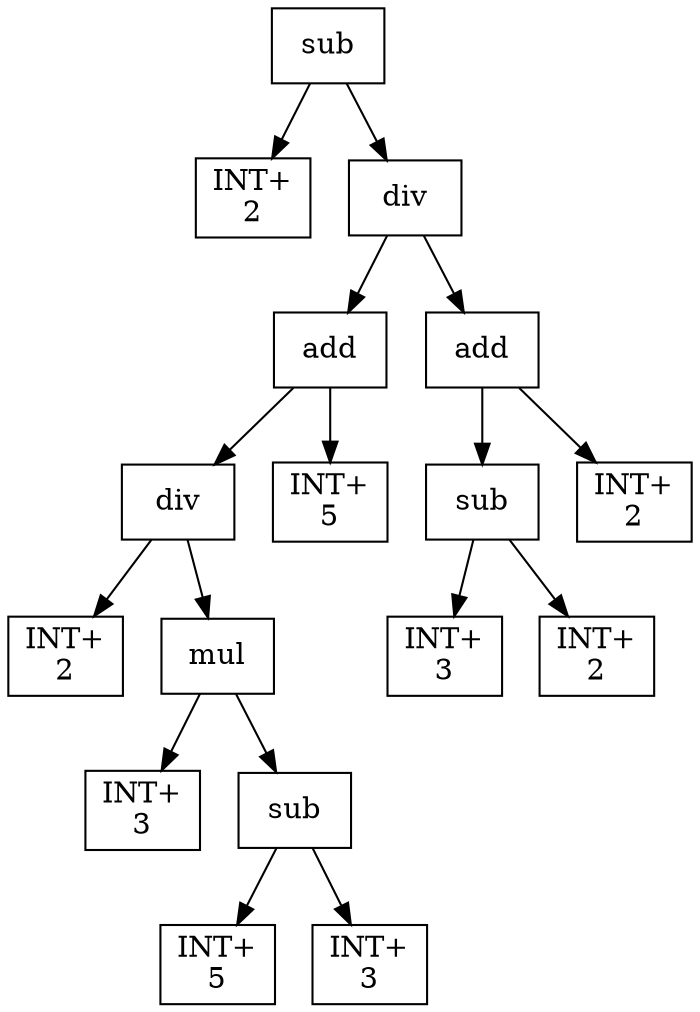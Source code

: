 digraph expr {
  node [shape=box];
  n1 [label="sub"];
  n2 [label="INT+\n2"];
  n3 [label="div"];
  n4 [label="add"];
  n5 [label="div"];
  n6 [label="INT+\n2"];
  n7 [label="mul"];
  n8 [label="INT+\n3"];
  n9 [label="sub"];
  n10 [label="INT+\n5"];
  n11 [label="INT+\n3"];
  n9 -> n10;
  n9 -> n11;
  n7 -> n8;
  n7 -> n9;
  n5 -> n6;
  n5 -> n7;
  n12 [label="INT+\n5"];
  n4 -> n5;
  n4 -> n12;
  n13 [label="add"];
  n14 [label="sub"];
  n15 [label="INT+\n3"];
  n16 [label="INT+\n2"];
  n14 -> n15;
  n14 -> n16;
  n17 [label="INT+\n2"];
  n13 -> n14;
  n13 -> n17;
  n3 -> n4;
  n3 -> n13;
  n1 -> n2;
  n1 -> n3;
}